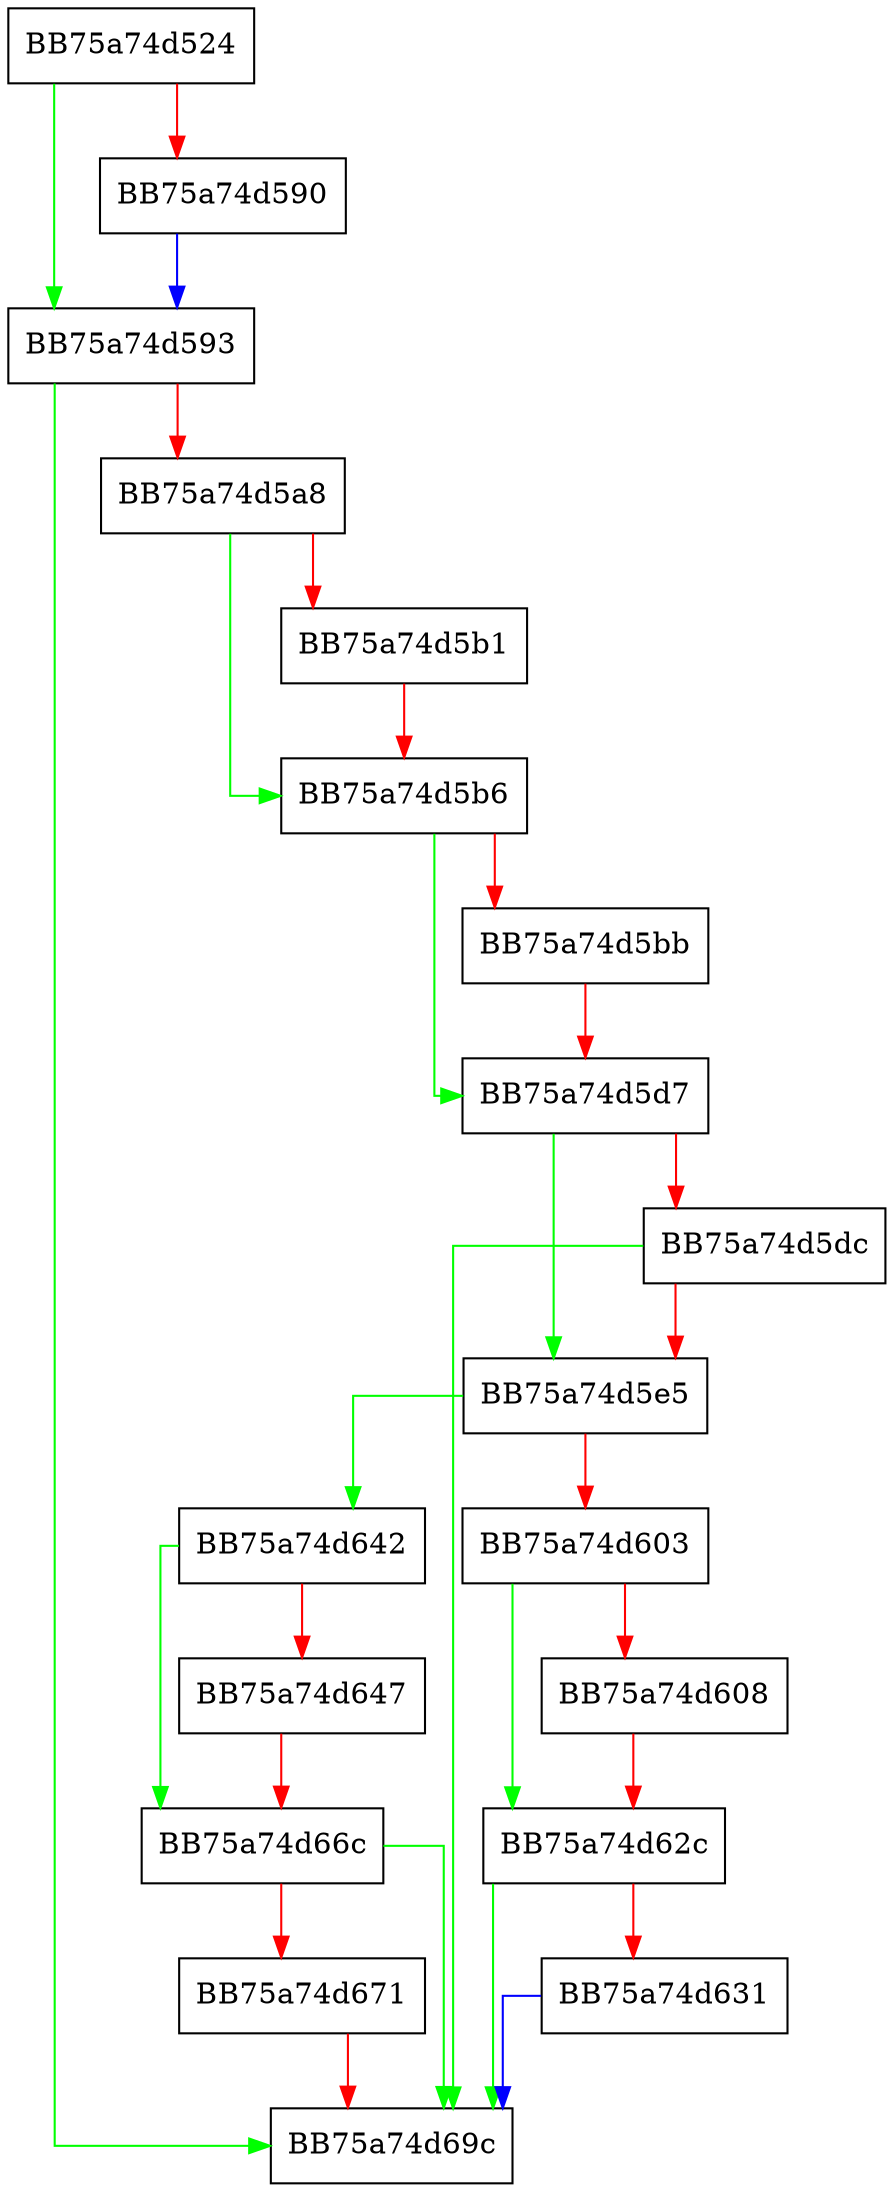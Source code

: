 digraph get_regkey_components {
  node [shape="box"];
  graph [splines=ortho];
  BB75a74d524 -> BB75a74d593 [color="green"];
  BB75a74d524 -> BB75a74d590 [color="red"];
  BB75a74d590 -> BB75a74d593 [color="blue"];
  BB75a74d593 -> BB75a74d69c [color="green"];
  BB75a74d593 -> BB75a74d5a8 [color="red"];
  BB75a74d5a8 -> BB75a74d5b6 [color="green"];
  BB75a74d5a8 -> BB75a74d5b1 [color="red"];
  BB75a74d5b1 -> BB75a74d5b6 [color="red"];
  BB75a74d5b6 -> BB75a74d5d7 [color="green"];
  BB75a74d5b6 -> BB75a74d5bb [color="red"];
  BB75a74d5bb -> BB75a74d5d7 [color="red"];
  BB75a74d5d7 -> BB75a74d5e5 [color="green"];
  BB75a74d5d7 -> BB75a74d5dc [color="red"];
  BB75a74d5dc -> BB75a74d69c [color="green"];
  BB75a74d5dc -> BB75a74d5e5 [color="red"];
  BB75a74d5e5 -> BB75a74d642 [color="green"];
  BB75a74d5e5 -> BB75a74d603 [color="red"];
  BB75a74d603 -> BB75a74d62c [color="green"];
  BB75a74d603 -> BB75a74d608 [color="red"];
  BB75a74d608 -> BB75a74d62c [color="red"];
  BB75a74d62c -> BB75a74d69c [color="green"];
  BB75a74d62c -> BB75a74d631 [color="red"];
  BB75a74d631 -> BB75a74d69c [color="blue"];
  BB75a74d642 -> BB75a74d66c [color="green"];
  BB75a74d642 -> BB75a74d647 [color="red"];
  BB75a74d647 -> BB75a74d66c [color="red"];
  BB75a74d66c -> BB75a74d69c [color="green"];
  BB75a74d66c -> BB75a74d671 [color="red"];
  BB75a74d671 -> BB75a74d69c [color="red"];
}